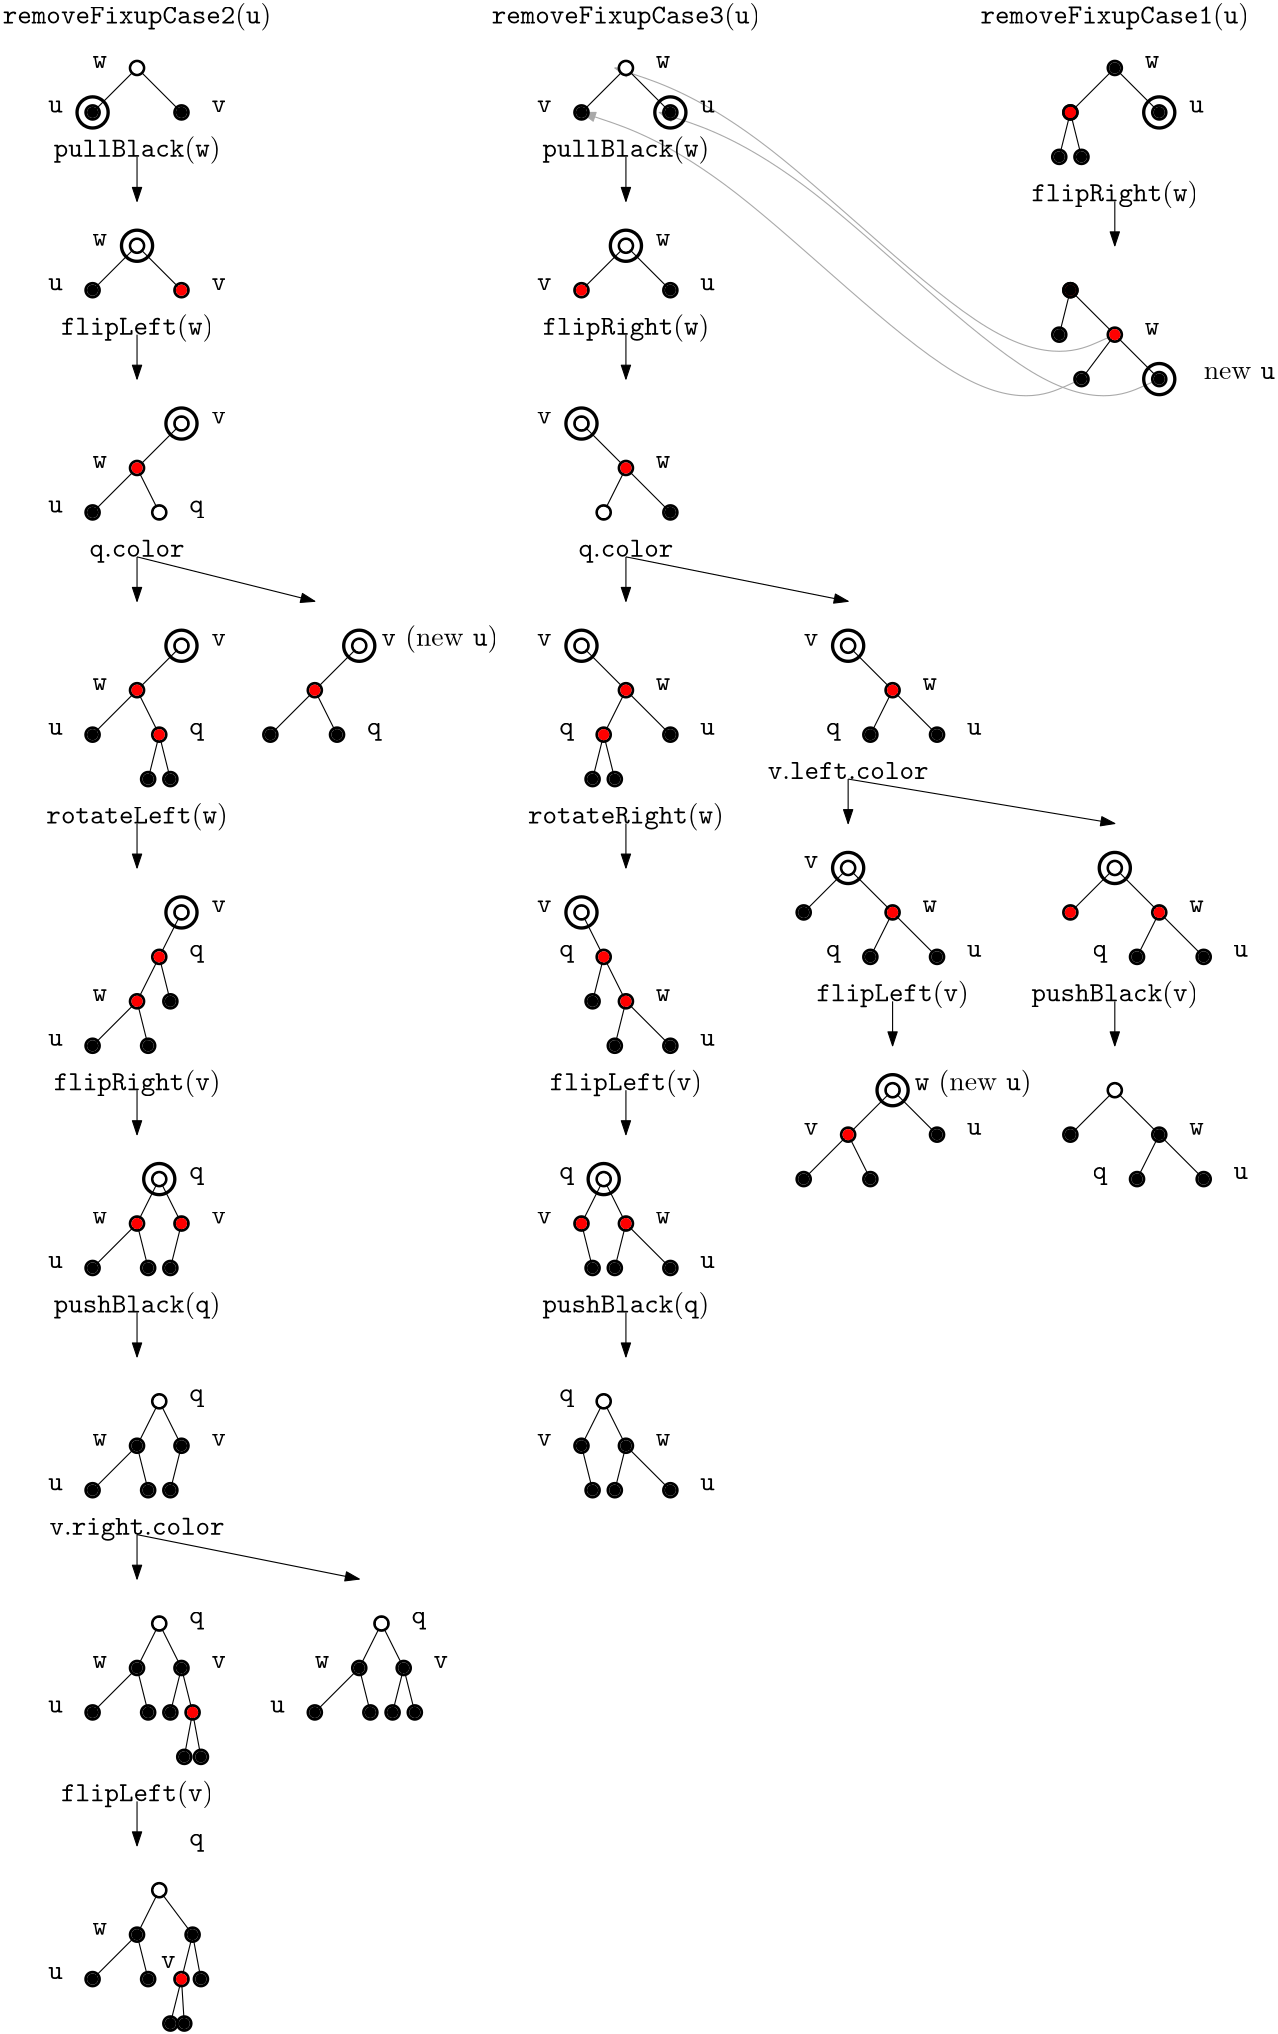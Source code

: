 <?xml version="1.0"?>
<!DOCTYPE ipe SYSTEM "ipe.dtd">
<ipe version="70010" creator="Ipe 7.0.10">
<info created="D:20110711115327" modified="D:20110713143352"/>
<ipestyle name="basic">
<symbol name="arrow/arc(spx)">
<path stroke="sym-stroke" fill="sym-stroke" pen="sym-pen">
0 0 m
-1 0.333 l
-1 -0.333 l
h
</path>
</symbol>
<symbol name="arrow/farc(spx)">
<path stroke="sym-stroke" fill="white" pen="sym-pen">
0 0 m
-1 0.333 l
-1 -0.333 l
h
</path>
</symbol>
<symbol name="mark/circle(sx)" transformations="translations">
<path fill="sym-stroke">
0.6 0 0 0.6 0 0 e
0.4 0 0 0.4 0 0 e
</path>
</symbol>
<symbol name="mark/disk(sx)" transformations="translations">
<path fill="sym-stroke">
0.6 0 0 0.6 0 0 e
</path>
</symbol>
<symbol name="mark/fdisk(sfx)" transformations="translations">
<group>
<path fill="sym-stroke" fillrule="eofill">
0.6 0 0 0.6 0 0 e
0.4 0 0 0.4 0 0 e
</path>
<path fill="sym-fill">
0.4 0 0 0.4 0 0 e
</path>
</group>
</symbol>
<symbol name="mark/box(sx)" transformations="translations">
<path fill="sym-stroke" fillrule="eofill">
-0.6 -0.6 m
0.6 -0.6 l
0.6 0.6 l
-0.6 0.6 l
h
-0.4 -0.4 m
0.4 -0.4 l
0.4 0.4 l
-0.4 0.4 l
h
</path>
</symbol>
<symbol name="mark/square(sx)" transformations="translations">
<path fill="sym-stroke">
-0.6 -0.6 m
0.6 -0.6 l
0.6 0.6 l
-0.6 0.6 l
h
</path>
</symbol>
<symbol name="mark/fsquare(sfx)" transformations="translations">
<group>
<path fill="sym-stroke" fillrule="eofill">
-0.6 -0.6 m
0.6 -0.6 l
0.6 0.6 l
-0.6 0.6 l
h
-0.4 -0.4 m
0.4 -0.4 l
0.4 0.4 l
-0.4 0.4 l
h
</path>
<path fill="sym-fill">
-0.4 -0.4 m
0.4 -0.4 l
0.4 0.4 l
-0.4 0.4 l
h
</path>
</group>
</symbol>
<symbol name="mark/cross(sx)" transformations="translations">
<group>
<path fill="sym-stroke">
-0.43 -0.57 m
0.57 0.43 l
0.43 0.57 l
-0.57 -0.43 l
h
</path>
<path fill="sym-stroke">
-0.43 0.57 m
0.57 -0.43 l
0.43 -0.57 l
-0.57 0.43 l
h
</path>
</group>
</symbol>
<symbol name="arrow/fnormal(spx)">
<path stroke="sym-stroke" fill="white" pen="sym-pen">
0 0 m
-1 0.333 l
-1 -0.333 l
h
</path>
</symbol>
<symbol name="arrow/pointed(spx)">
<path stroke="sym-stroke" fill="sym-stroke" pen="sym-pen">
0 0 m
-1 0.333 l
-0.8 0 l
-1 -0.333 l
h
</path>
</symbol>
<symbol name="arrow/fpointed(spx)">
<path stroke="sym-stroke" fill="white" pen="sym-pen">
0 0 m
-1 0.333 l
-0.8 0 l
-1 -0.333 l
h
</path>
</symbol>
<symbol name="arrow/linear(spx)">
<path stroke="sym-stroke" pen="sym-pen">
-1 0.333 m
0 0 l
-1 -0.333 l
</path>
</symbol>
<symbol name="arrow/fdouble(spx)">
<path stroke="sym-stroke" fill="white" pen="sym-pen">
0 0 m
-1 0.333 l
-1 -0.333 l
h
-1 0 m
-2 0.333 l
-2 -0.333 l
h
</path>
</symbol>
<symbol name="arrow/double(spx)">
<path stroke="sym-stroke" fill="sym-stroke" pen="sym-pen">
0 0 m
-1 0.333 l
-1 -0.333 l
h
-1 0 m
-2 0.333 l
-2 -0.333 l
h
</path>
</symbol>
<pen name="heavier" value="0.8"/>
<pen name="fat" value="1.2"/>
<pen name="ultrafat" value="2"/>
<symbolsize name="large" value="5"/>
<symbolsize name="small" value="2"/>
<symbolsize name="tiny" value="1.1"/>
<arrowsize name="large" value="10"/>
<arrowsize name="small" value="5"/>
<arrowsize name="tiny" value="3"/>
<color name="red" value="1 0 0"/>
<color name="green" value="0 1 0"/>
<color name="blue" value="0 0 1"/>
<color name="yellow" value="1 1 0"/>
<color name="orange" value="1 0.647 0"/>
<color name="gold" value="1 0.843 0"/>
<color name="purple" value="0.627 0.125 0.941"/>
<color name="gray" value="0.745"/>
<color name="brown" value="0.647 0.165 0.165"/>
<color name="navy" value="0 0 0.502"/>
<color name="pink" value="1 0.753 0.796"/>
<color name="seagreen" value="0.18 0.545 0.341"/>
<color name="turquoise" value="0.251 0.878 0.816"/>
<color name="violet" value="0.933 0.51 0.933"/>
<color name="darkblue" value="0 0 0.545"/>
<color name="darkcyan" value="0 0.545 0.545"/>
<color name="darkgray" value="0.663"/>
<color name="darkgreen" value="0 0.392 0"/>
<color name="darkmagenta" value="0.545 0 0.545"/>
<color name="darkorange" value="1 0.549 0"/>
<color name="darkred" value="0.545 0 0"/>
<color name="lightblue" value="0.678 0.847 0.902"/>
<color name="lightcyan" value="0.878 1 1"/>
<color name="lightgray" value="0.827"/>
<color name="lightgreen" value="0.565 0.933 0.565"/>
<color name="lightyellow" value="1 1 0.878"/>
<dashstyle name="dashed" value="[4] 0"/>
<dashstyle name="dotted" value="[1 3] 0"/>
<dashstyle name="dash dotted" value="[4 2 1 2] 0"/>
<dashstyle name="dash dot dotted" value="[4 2 1 2 1 2] 0"/>
<textsize name="large" value="\large"/>
<textsize name="small" value="\small"/>
<textsize name="tiny" value="\tiny"/>
<textsize name="Large" value="\Large"/>
<textsize name="LARGE" value="\LARGE"/>
<textsize name="huge" value="\huge"/>
<textsize name="Huge" value="\Huge"/>
<textsize name="footnote" value="\footnotesize"/>
<textstyle name="center" begin="\begin{center}" end="\end{center}"/>
<textstyle name="itemize" begin="\begin{itemize}" end="\end{itemize}"/>
<textstyle name="item" begin="\begin{itemize}\item{}" end="\end{itemize}"/>
<gridsize name="4 pts" value="4"/>
<gridsize name="8 pts (~3 mm)" value="8"/>
<gridsize name="16 pts (~6 mm)" value="16"/>
<gridsize name="32 pts (~12 mm)" value="32"/>
<gridsize name="10 pts (~3.5 mm)" value="10"/>
<gridsize name="20 pts (~7 mm)" value="20"/>
<gridsize name="14 pts (~5 mm)" value="14"/>
<gridsize name="28 pts (~10 mm)" value="28"/>
<gridsize name="56 pts (~20 mm)" value="56"/>
<anglesize name="90 deg" value="90"/>
<anglesize name="60 deg" value="60"/>
<anglesize name="45 deg" value="45"/>
<anglesize name="30 deg" value="30"/>
<anglesize name="22.5 deg" value="22.5"/>
<tiling name="falling" angle="-60" step="4" width="1"/>
<tiling name="rising" angle="30" step="4" width="1"/>
</ipestyle>
<page>
<layer name="alpha"/>
<view layers="alpha" active="alpha"/>
<path layer="alpha" stroke="black">
80 32 m
81 16 l
</path>
<path matrix="0.75 0 0 1 -24 -240" stroke="black">
144 368 m
140 352 l
</path>
<use matrix="0.375 0 0 1 27 -384" name="mark/fdisk(sfx)" pos="144 496" size="large" stroke="black" fill="black"/>
<path matrix="-0.75 0 0 1 192 -240" stroke="black">
144 368 m
140 352 l
</path>
<use matrix="-0.375 0 0 1 141 -384" name="mark/fdisk(sfx)" pos="144 496" size="large" stroke="black" fill="black"/>
<path stroke="black">
84 48 m
80 32 l
</path>
<path stroke="black">
72 64 m
84 48 l
</path>
<path matrix="1 0 0 1 12 32" stroke="darkgray" arrow="normal/small">
404 592 m
368 576
272 672
224 688 s
</path>
<path matrix="1 0 0 1 28 16" stroke="darkgray" arrow="normal/small">
404 592 m
368 576
272 672
224 688 s
</path>
<path matrix="1 0 0 1 0 16" stroke="darkgray" arrow="normal/small">
404 592 m
368 576
272 672
224 688 s
</path>
<path matrix="-1 0 0 1 560 -192" stroke="black">
144 624 m
128 608 l
128 608 l
</path>
<path matrix="1 0 0 1 112 -48" stroke="black">
304 480 m
288 464 l
</path>
<path matrix="1 0 0 1 16 -48" stroke="black">
304 480 m
288 464 l
</path>
<path matrix="1 0 0 1 -32 -32" stroke="black">
448 656 m
464 640 l
</path>
<path matrix="1 0 0 1 -32 -32" stroke="black">
448 656 m
436 640 l
</path>
<path matrix="1 0 0 1 -32 -32" stroke="black">
432 672 m
448 656 l
</path>
<path matrix="1 0 0 1 -32 -32" stroke="black">
432 672 m
428 656 l
</path>
<group matrix="-0.5 0 0 1 468 192">
<path stroke="black">
136 512 m
128 496 l
</path>
</group>
<group matrix="-0.5 0 0 1 468 192">
<path stroke="black">
136 512 m
144 496 l
</path>
</group>
<use matrix="-1 0 0 1 472 192" name="mark/fdisk(sfx)" pos="72 512" size="large" stroke="black" fill="red"/>
<use matrix="-0.5 0 0 1 468 192" name="mark/fdisk(sfx)" pos="144 496" size="large" stroke="black" fill="black"/>
<use matrix="-1 0 0 1 536 192" name="mark/fdisk(sfx)" pos="132 496" size="large" stroke="black" fill="black"/>
<path matrix="1 0 0 1 0 -32" stroke="black">
336 384 m
352 368 l
</path>
<path matrix="1 0 0 1 0 -32" stroke="black">
320 368 m
328 352 l
</path>
<path matrix="1 0 0 1 0 -32" stroke="black">
320 368 m
304 352 l
</path>
<path matrix="1 0 0 1 0 -32" stroke="black">
336 384 m
320 368 l
</path>
<path matrix="1 0 0 1 -64 -64" stroke="black">
144 368 m
140 352 l
</path>
<path matrix="1 0 0 1 -64 -64" stroke="black">
144 368 m
136 384 l
</path>
<path matrix="1 0 0 1 -64 -64" stroke="black">
128 368 m
136 384 l
</path>
<group matrix="0.5 0 0 1 4 -112">
<path stroke="black">
136 512 m
144 496 l
</path>
</group>
<path matrix="1 0 0 1 -64 -48" stroke="black">
128 432 m
132 416 l
</path>
<group matrix="0.5 0 0 1 4 -32">
<path stroke="black">
136 512 m
128 496 l
</path>
</group>
<group matrix="0.5 0 0 1 4 -32">
<path stroke="black">
136 512 m
144 496 l
</path>
</group>
<path matrix="1 0 0 1 -64 -48" stroke="black">
144 464 m
136 448 l
</path>
<path matrix="1 0 0 1 -64 -48" stroke="black">
136 448 m
128 432 l
</path>
<path matrix="0.5 0 0 1 0 -32" stroke="black">
128 608 m
144 592 l
</path>
<path matrix="1 0 0 1 -64 -32" stroke="black">
128 608 m
112 592 l
</path>
<path matrix="1 0 0 1 -64 -32" stroke="black">
144 624 m
128 608 l
128 608 l
</path>
<path matrix="1 0 0 1 -64 -32" stroke="black">
128 752 m
144 736 l
</path>
<path matrix="1 0 0 1 -64 -32" stroke="black">
112 736 m
128 752 l
</path>
<use matrix="1 0 0 1 -64 -32" name="mark/fdisk(sfx)" pos="112 736" size="large" stroke="black" fill="black"/>
<use matrix="1 0 0 1 -64 -32" name="mark/fdisk(sfx)" pos="144 736" size="large" stroke="black" fill="black"/>
<use matrix="1 0 0 1 -64 -32" name="mark/fdisk(sfx)" pos="128 752" size="large" stroke="black" fill="white"/>
<path matrix="1 0 0 1 -64 -32" stroke="black" arrow="normal/small">
128 720 m
128 704 l
</path>
<path matrix="1 0 0 1 -64 -96" stroke="black">
128 752 m
144 736 l
</path>
<path matrix="1 0 0 1 -64 -96" stroke="black">
112 736 m
128 752 l
</path>
<use matrix="1 0 0 1 -64 -96" name="mark/fdisk(sfx)" pos="112 736" size="large" stroke="black" fill="black"/>
<use matrix="1 0 0 1 -64 -96" name="mark/fdisk(sfx)" pos="144 736" size="large" stroke="black" fill="red"/>
<use matrix="1 0 0 1 -64 -96" name="mark/fdisk(sfx)" pos="128 752" size="large" stroke="black" fill="white"/>
<path matrix="0.35 0 0 0.35 19.2 415.2" stroke="black" pen="fat">
16 0 0 16 128 688 e
</path>
<path matrix="0.35 0 0 0.35 3.2 463.2" stroke="black" pen="fat">
16 0 0 16 128 688 e
</path>
<path matrix="1 0 0 1 -64 -96" stroke="black" arrow="normal/small">
128 720 m
128 704 l
</path>
<use matrix="1 0 0 1 -64 -176" name="mark/fdisk(sfx)" pos="112 736" size="large" stroke="black" fill="black"/>
<use matrix="1 0 0 1 -80 -160" name="mark/fdisk(sfx)" pos="144 736" size="large" stroke="black" fill="red"/>
<use matrix="1 0 0 1 -48 -160" name="mark/fdisk(sfx)" pos="128 752" size="large" stroke="black" fill="white"/>
<path matrix="0.35 0 0 0.35 35.2 351.2" stroke="black" pen="fat">
16 0 0 16 128 688 e
</path>
<path matrix="0.5 0 0 1 0 -112" stroke="black">
128 608 m
144 592 l
</path>
<path matrix="1 0 0 1 -64 -112" stroke="black">
128 608 m
112 592 l
</path>
<path matrix="1 0 0 1 -64 -112" stroke="black">
144 624 m
128 608 l
128 608 l
</path>
<use matrix="1 0 0 1 -64 -256" name="mark/fdisk(sfx)" pos="112 736" size="large" stroke="black" fill="black"/>
<use matrix="1 0 0 1 -80 -240" name="mark/fdisk(sfx)" pos="144 736" size="large" stroke="black" fill="red"/>
<use matrix="1 0 0 1 -48 -240" name="mark/fdisk(sfx)" pos="128 752" size="large" stroke="black" fill="white"/>
<path matrix="0.35 0 0 0.35 35.2 271.2" stroke="black" pen="fat">
16 0 0 16 128 688 e
</path>
<path matrix="0.5 0 0 1 64 -112" stroke="black">
128 608 m
144 592 l
</path>
<path matrix="1 0 0 1 0 -112" stroke="black">
128 608 m
112 592 l
</path>
<path matrix="1 0 0 1 0 -112" stroke="black">
144 624 m
128 608 l
128 608 l
</path>
<use matrix="1 0 0 1 0 -256" name="mark/fdisk(sfx)" pos="112 736" size="large" stroke="black" fill="black"/>
<use matrix="1 0 0 1 -16 -240" name="mark/fdisk(sfx)" pos="144 736" size="large" stroke="black" fill="red"/>
<use matrix="1 0 0 1 16 -240" name="mark/fdisk(sfx)" pos="128 752" size="large" stroke="black" fill="white"/>
<path matrix="0.35 0 0 0.35 99.2 271.2" stroke="black" pen="fat">
16 0 0 16 128 688 e
</path>
<use matrix="1 0 0 1 0 -32" name="mark/fdisk(sfx)" pos="72 512" size="large" stroke="black" fill="red"/>
<use matrix="1 0 0 1 -32 -32" name="mark/fdisk(sfx)" pos="168 512" size="large" stroke="black" fill="black"/>
<path matrix="1 0 0 1 -64 -176" stroke="black" arrow="normal/small">
128 720 m
128 704 l
</path>
<path matrix="1 0 0 1 -64 -32" stroke="black" arrow="normal/small">
128 576 m
192 560 l
</path>
<path matrix="1 0 0 1 -64 -224" stroke="black">
128 608 m
112 592 l
</path>
<use matrix="1 0 0 1 -64 -368" name="mark/fdisk(sfx)" pos="112 736" size="large" stroke="black" fill="black"/>
<use matrix="1 0 0 1 -80 -352" name="mark/fdisk(sfx)" pos="144 736" size="large" stroke="black" fill="red"/>
<use matrix="1 0 0 1 -48 -336" name="mark/fdisk(sfx)" pos="128 752" size="large" stroke="black" fill="white"/>
<path matrix="0.35 0 0 0.35 35.2 175.2" stroke="black" pen="fat">
16 0 0 16 128 688 e
</path>
<use matrix="1 0 0 1 0 -112" name="mark/fdisk(sfx)" pos="72 512" size="large" stroke="black" fill="red"/>
<use matrix="0.5 0 0 1 4 -128" name="mark/fdisk(sfx)" pos="128 496" size="large" stroke="black" fill="black"/>
<use matrix="0.5 0 0 1 4 -32" name="mark/fdisk(sfx)" pos="144 496" size="large" stroke="black" fill="black"/>
<use matrix="0.5 0 0 1 4 -112" name="mark/fdisk(sfx)" pos="144 496" size="large" stroke="black" fill="black"/>
<use matrix="1 0 0 1 -64 -32" name="mark/fdisk(sfx)" pos="132 496" size="large" stroke="black" fill="black"/>
<use matrix="1 0 0 1 -64 -448" name="mark/fdisk(sfx)" pos="112 736" size="large" stroke="black" fill="black"/>
<use matrix="1 0 0 1 -48 -448" name="mark/fdisk(sfx)" pos="128 752" size="large" stroke="black" fill="red"/>
<path matrix="0.35 0 0 0.35 27.2 79.2" stroke="black" pen="fat">
16 0 0 16 128 688 e
</path>
<use matrix="1 0 0 1 0 -192" name="mark/fdisk(sfx)" pos="72 512" size="large" stroke="black" fill="white"/>
<use matrix="0.5 0 0 1 4 -208" name="mark/fdisk(sfx)" pos="128 496" size="large" stroke="black" fill="black"/>
<use matrix="0.5 0 0 1 4 -208" name="mark/fdisk(sfx)" pos="144 496" size="large" stroke="black" fill="black"/>
<path matrix="1 0 0 1 -64 -64" stroke="black">
128 368 m
132 352 l
</path>
<path matrix="1 0 0 1 -64 -64" stroke="black">
128 368 m
112 352 l
</path>
<use matrix="1 0 0 1 -80 -432" name="mark/fdisk(sfx)" pos="144 736" size="large" stroke="black" fill="red"/>
<path matrix="1 0 0 1 -64 -144" stroke="black">
144 368 m
140 352 l
</path>
<path matrix="1 0 0 1 -64 -144" stroke="black">
144 368 m
136 384 l
</path>
<path matrix="1 0 0 1 -64 -144" stroke="black">
128 368 m
136 384 l
</path>
<use matrix="1 0 0 1 -64 -528" name="mark/fdisk(sfx)" pos="112 736" size="large" stroke="black" fill="black"/>
<use matrix="1 0 0 1 -48 -528" name="mark/fdisk(sfx)" pos="128 752" size="large" stroke="black" fill="black"/>
<use matrix="1 0 0 1 0 -272" name="mark/fdisk(sfx)" pos="72 512" size="large" stroke="black" fill="white"/>
<use matrix="0.5 0 0 1 4 -288" name="mark/fdisk(sfx)" pos="128 496" size="large" stroke="black" fill="black"/>
<use matrix="0.5 0 0 1 4 -288" name="mark/fdisk(sfx)" pos="144 496" size="large" stroke="black" fill="black"/>
<path matrix="1 0 0 1 -64 -144" stroke="black">
128 368 m
132 352 l
</path>
<path matrix="1 0 0 1 -64 -144" stroke="black">
128 368 m
112 352 l
</path>
<use matrix="1 0 0 1 -80 -512" name="mark/fdisk(sfx)" pos="144 736" size="large" stroke="black" fill="black"/>
<path matrix="1 0 0 1 -64 -64" stroke="black" arrow="normal/small">
128 336 m
128 320 l
</path>
<path matrix="1 0 0 1 -64 -48" stroke="black" arrow="normal/small">
128 400 m
128 384 l
</path>
<path matrix="1 0 0 1 -64 -32" stroke="black" arrow="normal/small">
128 480 m
128 464 l
</path>
<path matrix="-1 0 0 1 368 -64" stroke="black">
144 368 m
140 352 l
</path>
<path matrix="-1 0 0 1 368 -64" stroke="black">
144 368 m
136 384 l
</path>
<path matrix="-1 0 0 1 368 -64" stroke="black">
128 368 m
136 384 l
</path>
<group matrix="-0.5 0 0 1 300 -112">
<path stroke="black">
136 512 m
144 496 l
</path>
</group>
<path matrix="-1 0 0 1 368 -48" stroke="black">
128 432 m
132 416 l
</path>
<group matrix="-0.5 0 0 1 300 -32">
<path stroke="black">
136 512 m
128 496 l
</path>
</group>
<group matrix="-0.5 0 0 1 300 -32">
<path stroke="black">
136 512 m
144 496 l
</path>
</group>
<path matrix="-1 0 0 1 368 -48" stroke="black">
144 464 m
136 448 l
</path>
<path matrix="-1 0 0 1 368 -48" stroke="black">
136 448 m
128 432 l
</path>
<path matrix="-0.5 0 0 1 304 -32" stroke="black">
128 608 m
144 592 l
</path>
<path matrix="-1 0 0 1 368 -32" stroke="black">
128 608 m
112 592 l
</path>
<path matrix="-1 0 0 1 368 -32" stroke="black">
144 624 m
128 608 l
128 608 l
</path>
<path matrix="-1 0 0 1 368 -32" stroke="black">
128 752 m
144 736 l
</path>
<path matrix="-1 0 0 1 368 -32" stroke="black">
112 736 m
128 752 l
</path>
<use matrix="-1 0 0 1 368 -32" name="mark/fdisk(sfx)" pos="112 736" size="large" stroke="black" fill="black"/>
<use matrix="-1 0 0 1 368 -32" name="mark/fdisk(sfx)" pos="144 736" size="large" stroke="black" fill="black"/>
<use matrix="-1 0 0 1 368 -32" name="mark/fdisk(sfx)" pos="128 752" size="large" stroke="black" fill="white"/>
<path matrix="-1 0 0 1 368 -32" stroke="black" arrow="normal/small">
128 720 m
128 704 l
</path>
<path matrix="-1 0 0 1 368 -96" stroke="black">
128 752 m
144 736 l
</path>
<path matrix="-1 0 0 1 368 -96" stroke="black">
112 736 m
128 752 l
</path>
<use matrix="-1 0 0 1 368 -96" name="mark/fdisk(sfx)" pos="112 736" size="large" stroke="black" fill="black"/>
<use matrix="-1 0 0 1 368 -96" name="mark/fdisk(sfx)" pos="144 736" size="large" stroke="black" fill="red"/>
<use matrix="-1 0 0 1 368 -96" name="mark/fdisk(sfx)" pos="128 752" size="large" stroke="black" fill="white"/>
<path matrix="-0.35 0 0 0.35 284.8 415.2" stroke="black" pen="fat">
16 0 0 16 128 688 e
</path>
<path matrix="-0.35 0 0 0.35 300.8 463.2" stroke="black" pen="fat">
16 0 0 16 128 688 e
</path>
<path matrix="-1 0 0 1 368 -96" stroke="black" arrow="normal/small">
128 720 m
128 704 l
</path>
<use matrix="-1 0 0 1 368 -176" name="mark/fdisk(sfx)" pos="112 736" size="large" stroke="black" fill="black"/>
<use matrix="-1 0 0 1 384 -160" name="mark/fdisk(sfx)" pos="144 736" size="large" stroke="black" fill="red"/>
<use matrix="-1 0 0 1 352 -160" name="mark/fdisk(sfx)" pos="128 752" size="large" stroke="black" fill="white"/>
<path matrix="-0.35 0 0 0.35 268.8 351.2" stroke="black" pen="fat">
16 0 0 16 128 688 e
</path>
<path matrix="-0.5 0 0 1 304 -112" stroke="black">
128 608 m
144 592 l
</path>
<path matrix="-1 0 0 1 368 -112" stroke="black">
128 608 m
112 592 l
</path>
<path matrix="-1 0 0 1 368 -112" stroke="black">
144 624 m
128 608 l
128 608 l
</path>
<use matrix="-1 0 0 1 368 -256" name="mark/fdisk(sfx)" pos="112 736" size="large" stroke="black" fill="black"/>
<use matrix="-1 0 0 1 384 -240" name="mark/fdisk(sfx)" pos="144 736" size="large" stroke="black" fill="red"/>
<use matrix="-1 0 0 1 352 -240" name="mark/fdisk(sfx)" pos="128 752" size="large" stroke="black" fill="white"/>
<path matrix="-0.35 0 0 0.35 268.8 271.2" stroke="black" pen="fat">
16 0 0 16 128 688 e
</path>
<path matrix="-0.5 0 0 1 400 -112" stroke="black">
128 608 m
144 592 l
</path>
<path matrix="-1 0 0 1 464 -112" stroke="black">
128 608 m
112 592 l
</path>
<path matrix="-1 0 0 1 464 -112" stroke="black">
144 624 m
128 608 l
128 608 l
</path>
<use matrix="-1 0 0 1 464 -256" name="mark/fdisk(sfx)" pos="112 736" size="large" stroke="black" fill="black"/>
<use matrix="-1 0 0 1 480 -240" name="mark/fdisk(sfx)" pos="144 736" size="large" stroke="black" fill="red"/>
<use matrix="-1 0 0 1 448 -240" name="mark/fdisk(sfx)" pos="128 752" size="large" stroke="black" fill="white"/>
<path matrix="-0.35 0 0 0.35 364.8 271.2" stroke="black" pen="fat">
16 0 0 16 128 688 e
</path>
<use matrix="-1 0 0 1 304 -32" name="mark/fdisk(sfx)" pos="72 512" size="large" stroke="black" fill="red"/>
<use matrix="-1 0 0 1 496 -32" name="mark/fdisk(sfx)" pos="168 512" size="large" stroke="black" fill="black"/>
<path matrix="-1 0 0 1 368 -176" stroke="black" arrow="normal/small">
128 720 m
128 704 l
</path>
<path matrix="-1 0 0 1 368 -224" stroke="black">
128 608 m
112 592 l
</path>
<use matrix="-1 0 0 1 368 -368" name="mark/fdisk(sfx)" pos="112 736" size="large" stroke="black" fill="black"/>
<use matrix="-1 0 0 1 384 -352" name="mark/fdisk(sfx)" pos="144 736" size="large" stroke="black" fill="red"/>
<use matrix="-1 0 0 1 352 -336" name="mark/fdisk(sfx)" pos="128 752" size="large" stroke="black" fill="white"/>
<path matrix="-0.35 0 0 0.35 268.8 175.2" stroke="black" pen="fat">
16 0 0 16 128 688 e
</path>
<use matrix="-1 0 0 1 304 -112" name="mark/fdisk(sfx)" pos="72 512" size="large" stroke="black" fill="red"/>
<use matrix="-0.5 0 0 1 300 -128" name="mark/fdisk(sfx)" pos="128 496" size="large" stroke="black" fill="black"/>
<use matrix="-0.5 0 0 1 300 -32" name="mark/fdisk(sfx)" pos="144 496" size="large" stroke="black" fill="black"/>
<use matrix="-0.5 0 0 1 300 -112" name="mark/fdisk(sfx)" pos="144 496" size="large" stroke="black" fill="black"/>
<use matrix="-1 0 0 1 368 -32" name="mark/fdisk(sfx)" pos="132 496" size="large" stroke="black" fill="black"/>
<use matrix="-1 0 0 1 368 -448" name="mark/fdisk(sfx)" pos="112 736" size="large" stroke="black" fill="black"/>
<use matrix="-1 0 0 1 352 -448" name="mark/fdisk(sfx)" pos="128 752" size="large" stroke="black" fill="red"/>
<path matrix="-0.35 0 0 0.35 276.8 79.2" stroke="black" pen="fat">
16 0 0 16 128 688 e
</path>
<use matrix="-1 0 0 1 304 -192" name="mark/fdisk(sfx)" pos="72 512" size="large" stroke="black" fill="white"/>
<use matrix="-0.5 0 0 1 300 -208" name="mark/fdisk(sfx)" pos="128 496" size="large" stroke="black" fill="black"/>
<use matrix="-0.5 0 0 1 300 -208" name="mark/fdisk(sfx)" pos="144 496" size="large" stroke="black" fill="black"/>
<path matrix="-1 0 0 1 368 -64" stroke="black">
128 368 m
132 352 l
</path>
<path matrix="-1 0 0 1 368 -64" stroke="black">
128 368 m
112 352 l
</path>
<use matrix="-1 0 0 1 384 -432" name="mark/fdisk(sfx)" pos="144 736" size="large" stroke="black" fill="red"/>
<path matrix="-1 0 0 1 368 -144" stroke="black">
144 368 m
140 352 l
</path>
<path matrix="-1 0 0 1 368 -144" stroke="black">
144 368 m
136 384 l
</path>
<path matrix="-1 0 0 1 368 -144" stroke="black">
128 368 m
136 384 l
</path>
<use matrix="-1 0 0 1 368 -528" name="mark/fdisk(sfx)" pos="112 736" size="large" stroke="black" fill="black"/>
<use matrix="-1 0 0 1 352 -528" name="mark/fdisk(sfx)" pos="128 752" size="large" stroke="black" fill="black"/>
<use matrix="-1 0 0 1 304 -272" name="mark/fdisk(sfx)" pos="72 512" size="large" stroke="black" fill="white"/>
<use matrix="-0.5 0 0 1 300 -288" name="mark/fdisk(sfx)" pos="128 496" size="large" stroke="black" fill="black"/>
<use matrix="-0.5 0 0 1 300 -288" name="mark/fdisk(sfx)" pos="144 496" size="large" stroke="black" fill="black"/>
<path matrix="-1 0 0 1 368 -144" stroke="black">
128 368 m
132 352 l
</path>
<path matrix="-1 0 0 1 368 -144" stroke="black">
128 368 m
112 352 l
</path>
<use matrix="-1 0 0 1 384 -512" name="mark/fdisk(sfx)" pos="144 736" size="large" stroke="black" fill="black"/>
<path matrix="-1 0 0 1 368 -64" stroke="black" arrow="normal/small">
128 336 m
128 320 l
</path>
<path matrix="-1 0 0 1 368 -48" stroke="black" arrow="normal/small">
128 400 m
128 384 l
</path>
<path matrix="-1 0 0 1 368 -32" stroke="black" arrow="normal/small">
128 480 m
128 464 l
</path>
<path matrix="-0.5 0 0 1 400 -192" stroke="black">
128 608 m
144 592 l
</path>
<path matrix="-1 0 0 1 464 -192" stroke="black">
128 608 m
112 592 l
</path>
<path matrix="-1 0 0 1 464 -192" stroke="black">
144 624 m
128 608 l
128 608 l
</path>
<use matrix="-1 0 0 1 464 -336" name="mark/fdisk(sfx)" pos="112 736" size="large" stroke="black" fill="black"/>
<use matrix="-1 0 0 1 480 -320" name="mark/fdisk(sfx)" pos="144 736" size="large" stroke="black" fill="red"/>
<use matrix="-1 0 0 1 448 -320" name="mark/fdisk(sfx)" pos="128 752" size="large" stroke="black" fill="white"/>
<path matrix="-0.35 0 0 0.35 364.8 191.2" stroke="black" pen="fat">
16 0 0 16 128 688 e
</path>
<use matrix="-1 0 0 1 496 -112" name="mark/fdisk(sfx)" pos="168 512" size="large" stroke="black" fill="black"/>
<use matrix="1 0 0 1 16 -48" name="mark/fdisk(sfx)" pos="288 464" size="large" stroke="black" fill="black"/>
<path matrix="-0.5 0 0 1 496 -192" stroke="black">
128 608 m
144 592 l
</path>
<path matrix="-1 0 0 1 560 -192" stroke="black">
128 608 m
112 592 l
</path>
<use matrix="-1 0 0 1 560 -336" name="mark/fdisk(sfx)" pos="112 736" size="large" stroke="black" fill="black"/>
<use matrix="-1 0 0 1 576 -320" name="mark/fdisk(sfx)" pos="144 736" size="large" stroke="black" fill="red"/>
<use matrix="-1 0 0 1 544 -320" name="mark/fdisk(sfx)" pos="128 752" size="large" stroke="black" fill="white"/>
<path matrix="-0.35 0 0 0.35 460.8 191.2" stroke="black" pen="fat">
16 0 0 16 128 688 e
</path>
<use matrix="-1 0 0 1 592 -112" name="mark/fdisk(sfx)" pos="168 512" size="large" stroke="black" fill="black"/>
<use matrix="1 0 0 1 112 -48" name="mark/fdisk(sfx)" pos="288 464" size="large" stroke="black" fill="red"/>
<use matrix="-1 0 0 1 464 -400" name="mark/fdisk(sfx)" pos="112 736" size="large" stroke="black" fill="black"/>
<use matrix="-1 0 0 1 480 -384" name="mark/fdisk(sfx)" pos="144 736" size="large" stroke="black" fill="white"/>
<use matrix="-1 0 0 1 448 -416" name="mark/fdisk(sfx)" pos="128 752" size="large" stroke="black" fill="red"/>
<path matrix="-0.35 0 0 0.35 380.8 111.2" stroke="black" pen="fat">
16 0 0 16 128 688 e
</path>
<use matrix="-1 0 0 1 496 -192" name="mark/fdisk(sfx)" pos="168 512" size="large" stroke="black" fill="black"/>
<use matrix="1 0 0 1 16 -144" name="mark/fdisk(sfx)" pos="288 464" size="large" stroke="black" fill="black"/>
<path matrix="-1 0 0 1 464 -16" stroke="black" arrow="normal/small">
128 400 m
128 384 l
</path>
<path matrix="1 0 0 1 288 -32" stroke="black">
128 752 m
144 736 l
</path>
<path matrix="1 0 0 1 288 -32" stroke="black">
112 736 m
128 752 l
</path>
<use matrix="1 0 0 1 288 -32" name="mark/fdisk(sfx)" pos="112 736" size="large" stroke="black" fill="red"/>
<use matrix="1 0 0 1 288 -32" name="mark/fdisk(sfx)" pos="144 736" size="large" stroke="black" fill="black"/>
<use matrix="1 0 0 1 288 -32" name="mark/fdisk(sfx)" pos="128 752" size="large" stroke="black" fill="black"/>
<path matrix="0.35 0 0 0.35 387.2 463.2" stroke="black" pen="fat">
16 0 0 16 128 688 e
</path>
<use matrix="-1 0 0 1 472 128" name="mark/fdisk(sfx)" pos="72 512" size="large" stroke="black" fill="red"/>
<use matrix="-0.5 0 0 1 468 128" name="mark/fdisk(sfx)" pos="144 496" size="large" stroke="black" fill="black"/>
<use matrix="-1 0 0 1 536 112" name="mark/fdisk(sfx)" pos="132 496" size="large" stroke="black" fill="black"/>
<use matrix="1 0 0 1 288 -96" name="mark/fdisk(sfx)" pos="112 736" size="large" stroke="black" fill="black"/>
<use matrix="1 0 0 1 288 -128" name="mark/fdisk(sfx)" pos="144 736" size="large" stroke="black" fill="black"/>
<use matrix="1 0 0 1 288 -128" name="mark/fdisk(sfx)" pos="128 752" size="large" stroke="black" fill="red"/>
<path matrix="0.35 0 0 0.35 387.2 367.2" stroke="black" pen="fat">
16 0 0 16 128 688 e
</path>
<path matrix="1 0 0 1 -32 -96" stroke="black" arrow="normal/small">
448 768 m
448 752 l
</path>
<text matrix="1 0 0 1 -32 -80" transformations="translations" pos="480 688" stroke="black" type="label" width="25.709" height="4.289" depth="0" valign="baseline">new $\mathtt{u}$</text>
<text matrix="1 0 0 1 0 16" transformations="translations" pos="32 688" stroke="black" type="label" width="5.23" height="4.289" depth="0" valign="baseline">$\mathtt{u}$</text>
<text matrix="1 0 0 1 48 16" transformations="translations" pos="224 688" stroke="black" type="label" width="5.23" height="4.289" depth="0" halign="right" valign="baseline">$\mathtt{u}$</text>
<text matrix="1 0 0 1 16 32" transformations="translations" pos="32 688" stroke="black" type="label" width="5.23" height="4.289" depth="0" valign="baseline">$\mathtt{w}$</text>
<text matrix="1 0 0 1 224 16" transformations="translations" pos="224 688" stroke="black" type="label" width="5.23" height="4.289" depth="0" halign="right" valign="baseline">$\mathtt{u}$</text>
<text matrix="1 0 0 1 0 16" transformations="translations" pos="64 672" stroke="black" type="label" width="60.052" height="7.473" depth="2.49" halign="center" valign="baseline">$\mathtt{pullBlack(w)}$</text>
<text matrix="1 0 0 1 176 16" transformations="translations" pos="64 672" stroke="black" type="label" width="60.052" height="7.473" depth="2.49" halign="center" valign="baseline">$\mathtt{pullBlack(w)}$</text>
<text matrix="1 0 0 1 0 -48" transformations="translations" pos="64 672" stroke="black" type="label" width="54.822" height="7.473" depth="2.49" halign="center" valign="baseline">$\mathtt{flipLeft(w)}$</text>
<text matrix="1 0 0 1 176 -48" transformations="translations" pos="64 672" stroke="black" type="label" width="60.052" height="7.473" depth="2.49" halign="center" valign="baseline">$\mathtt{flipRight(w)}$</text>
<text matrix="1 0 0 1 0 -48" transformations="translations" pos="32 688" stroke="black" type="label" width="5.23" height="4.289" depth="0" valign="baseline">$\mathtt{u}$</text>
<text matrix="1 0 0 1 16 -32" transformations="translations" pos="32 688" stroke="black" type="label" width="5.23" height="4.289" depth="0" valign="baseline">$\mathtt{w}$</text>
<text matrix="1 0 0 1 48 -48" transformations="translations" pos="224 688" stroke="black" type="label" width="5.23" height="4.289" depth="0" halign="right" valign="baseline">$\mathtt{u}$</text>
<text matrix="1 0 0 1 -128 -48" transformations="translations" pos="224 688" stroke="black" type="label" width="5.23" height="4.289" depth="0" halign="right" valign="baseline">$\mathtt{v}$</text>
<text matrix="1 0 0 1 176 -48" transformations="translations" pos="32 688" stroke="black" type="label" width="5.23" height="4.289" depth="0" valign="baseline">$\mathtt{v}$</text>
<text matrix="1 0 0 1 -128 -96" transformations="translations" pos="224 688" stroke="black" type="label" width="5.23" height="4.289" depth="0" halign="right" valign="baseline">$\mathtt{v}$</text>
<text matrix="1 0 0 1 -128 -272" transformations="translations" pos="224 688" stroke="black" type="label" width="5.23" height="4.289" depth="0" halign="right" valign="baseline">$\mathtt{v}$</text>
<text matrix="1 0 0 1 -128 -384" transformations="translations" pos="224 688" stroke="black" type="label" width="5.23" height="4.289" depth="0" halign="right" valign="baseline">$\mathtt{v}$</text>
<text matrix="1 0 0 1 -128 -464" transformations="translations" pos="224 688" stroke="black" type="label" width="5.23" height="4.289" depth="0" halign="right" valign="baseline">$\mathtt{v}$</text>
<text matrix="1 0 0 1 0 -128" transformations="translations" pos="32 688" stroke="black" type="label" width="5.23" height="4.289" depth="0" valign="baseline">$\mathtt{u}$</text>
<text matrix="1 0 0 1 0 -208" transformations="translations" pos="32 688" stroke="black" type="label" width="5.23" height="4.289" depth="0" valign="baseline">$\mathtt{u}$</text>
<text matrix="1 0 0 1 0 -320" transformations="translations" pos="32 688" stroke="black" type="label" width="5.23" height="4.289" depth="0" valign="baseline">$\mathtt{u}$</text>
<text matrix="1 0 0 1 0 -400" transformations="translations" pos="32 688" stroke="black" type="label" width="5.23" height="4.289" depth="0" valign="baseline">$\mathtt{u}$</text>
<text matrix="1 0 0 1 0 -480" transformations="translations" pos="32 688" stroke="black" type="label" width="5.23" height="4.289" depth="0" valign="baseline">$\mathtt{u}$</text>
<text matrix="1 0 0 1 16 -112" transformations="translations" pos="32 688" stroke="black" type="label" width="5.23" height="4.289" depth="0" valign="baseline">$\mathtt{w}$</text>
<text matrix="1 0 0 1 16 -192" transformations="translations" pos="32 688" stroke="black" type="label" width="5.23" height="4.289" depth="0" valign="baseline">$\mathtt{w}$</text>
<text matrix="1 0 0 1 16 -304" transformations="translations" pos="32 688" stroke="black" type="label" width="5.23" height="4.289" depth="0" valign="baseline">$\mathtt{w}$</text>
<text matrix="1 0 0 1 16 -384" transformations="translations" pos="32 688" stroke="black" type="label" width="5.23" height="4.289" depth="0" valign="baseline">$\mathtt{w}$</text>
<text matrix="1 0 0 1 16 -464" transformations="translations" pos="32 688" stroke="black" type="label" width="5.23" height="4.289" depth="0" valign="baseline">$\mathtt{w}$</text>
<text matrix="1 0 0 1 -136 -288" transformations="translations" pos="224 688" stroke="black" type="label" width="5.23" height="4.293" depth="2.21" halign="right" valign="baseline">$\mathtt{q}$</text>
<text matrix="1 0 0 1 -136 -208" transformations="translations" pos="224 688" stroke="black" type="label" width="5.23" height="4.293" depth="2.21" halign="right" valign="baseline">$\mathtt{q}$</text>
<use matrix="1 0 0 1 0 16" name="mark/fdisk(sfx)" pos="72 544" size="large" stroke="black" fill="white"/>
<use matrix="1 0 0 1 160 16" name="mark/fdisk(sfx)" pos="72 544" size="large" stroke="black" fill="white"/>
<text matrix="1 0 0 1 -136 -128" transformations="translations" pos="224 688" stroke="black" type="label" width="5.23" height="4.293" depth="2.21" halign="right" valign="baseline">$\mathtt{q}$</text>
<text matrix="1 0 0 1 -136 -368" transformations="translations" pos="224 688" stroke="black" type="label" width="5.23" height="4.293" depth="2.21" halign="right" valign="baseline">$\mathtt{q}$</text>
<text matrix="1 0 0 1 -136 -448" transformations="translations" pos="224 688" stroke="black" type="label" width="5.23" height="4.293" depth="2.21" halign="right" valign="baseline">$\mathtt{q}$</text>
<text matrix="1 0 0 1 0 -128" transformations="translations" pos="64 672" stroke="black" type="label" width="34.149" height="6.092" depth="2.21" halign="center" valign="baseline">$\mathtt{q.color}$</text>
<text matrix="1 0 0 1 0 -224" transformations="translations" pos="64 672" stroke="black" type="label" width="65.282" height="7.473" depth="2.49" halign="center" valign="baseline">$\mathtt{rotateLeft(w)}$</text>
<text matrix="1 0 0 1 0 -320" transformations="translations" pos="64 672" stroke="black" type="label" width="60.052" height="7.473" depth="2.49" halign="center" valign="baseline">$\mathtt{flipRight(v)}$</text>
<text matrix="1 0 0 1 0 -400" transformations="translations" pos="64 672" stroke="black" type="label" width="60.052" height="7.473" depth="2.49" halign="center" valign="baseline">$\mathtt{pushBlack(q)}$</text>
<text matrix="1 0 0 1 -128 -176" transformations="translations" pos="224 688" stroke="black" type="label" width="5.23" height="4.289" depth="0" halign="right" valign="baseline">$\mathtt{v}$</text>
<text matrix="1 0 0 1 -72 -208" transformations="translations" pos="224 688" stroke="black" type="label" width="5.23" height="4.293" depth="2.21" halign="right" valign="baseline">$\mathtt{q}$</text>
<text matrix="1 0 0 1 176 -96" transformations="translations" pos="32 688" stroke="black" type="label" width="5.23" height="4.289" depth="0" valign="baseline">$\mathtt{v}$</text>
<text matrix="1 0 0 1 176 -176" transformations="translations" pos="32 688" stroke="black" type="label" width="5.23" height="4.289" depth="0" valign="baseline">$\mathtt{v}$</text>
<text matrix="1 0 0 1 176 -272" transformations="translations" pos="32 688" stroke="black" type="label" width="5.23" height="4.289" depth="0" valign="baseline">$\mathtt{v}$</text>
<text matrix="1 0 0 1 176 -384" transformations="translations" pos="32 688" stroke="black" type="label" width="5.23" height="4.289" depth="0" valign="baseline">$\mathtt{v}$</text>
<text matrix="1 0 0 1 176 -464" transformations="translations" pos="32 688" stroke="black" type="label" width="5.23" height="4.289" depth="0" valign="baseline">$\mathtt{v}$</text>
<text matrix="1 0 0 1 32 32" transformations="translations" pos="224 688" stroke="black" type="label" width="5.23" height="4.289" depth="0" halign="right" valign="baseline">$\mathtt{w}$</text>
<text matrix="1 0 0 1 32 -32" transformations="translations" pos="224 688" stroke="black" type="label" width="5.23" height="4.289" depth="0" halign="right" valign="baseline">$\mathtt{w}$</text>
<text matrix="1 0 0 1 32 -112" transformations="translations" pos="224 688" stroke="black" type="label" width="5.23" height="4.289" depth="0" halign="right" valign="baseline">$\mathtt{w}$</text>
<text matrix="1 0 0 1 32 -192" transformations="translations" pos="224 688" stroke="black" type="label" width="5.23" height="4.289" depth="0" halign="right" valign="baseline">$\mathtt{w}$</text>
<text matrix="1 0 0 1 32 -304" transformations="translations" pos="224 688" stroke="black" type="label" width="5.23" height="4.289" depth="0" halign="right" valign="baseline">$\mathtt{w}$</text>
<text matrix="1 0 0 1 32 -384" transformations="translations" pos="224 688" stroke="black" type="label" width="5.23" height="4.289" depth="0" halign="right" valign="baseline">$\mathtt{w}$</text>
<text matrix="1 0 0 1 32 -464" transformations="translations" pos="224 688" stroke="black" type="label" width="5.23" height="4.289" depth="0" halign="right" valign="baseline">$\mathtt{w}$</text>
<text matrix="1 0 0 1 184 -208" transformations="translations" pos="32 688" stroke="black" type="label" width="5.23" height="4.293" depth="2.21" valign="baseline">$\mathtt{q}$</text>
<text matrix="1 0 0 1 184 -288" transformations="translations" pos="32 688" stroke="black" type="label" width="5.23" height="4.293" depth="2.21" valign="baseline">$\mathtt{q}$</text>
<text matrix="1 0 0 1 184 -368" transformations="translations" pos="32 688" stroke="black" type="label" width="5.23" height="4.293" depth="2.21" valign="baseline">$\mathtt{q}$</text>
<text matrix="1 0 0 1 184 -448" transformations="translations" pos="32 688" stroke="black" type="label" width="5.23" height="4.293" depth="2.21" valign="baseline">$\mathtt{q}$</text>
<text matrix="1 0 0 1 176 -128" transformations="translations" pos="64 672" stroke="black" type="label" width="34.149" height="6.092" depth="2.21" halign="center" valign="baseline">$\mathtt{q.color}$</text>
<text matrix="1 0 0 1 176 -224" transformations="translations" pos="64 672" stroke="black" type="label" width="70.513" height="7.473" depth="2.49" halign="center" valign="baseline">$\mathtt{rotateRight(w)}$</text>
<text matrix="1 0 0 1 176 -320" transformations="translations" pos="64 672" stroke="black" type="label" width="54.822" height="7.473" depth="2.49" halign="center" valign="baseline">$\mathtt{flipLeft(v)}$</text>
<text matrix="1 0 0 1 176 -400" transformations="translations" pos="64 672" stroke="black" type="label" width="60.052" height="7.473" depth="2.49" halign="center" valign="baseline">$\mathtt{pushBlack(q)}$</text>
<text matrix="1 0 0 1 272 -176" transformations="translations" pos="32 688" stroke="black" type="label" width="5.23" height="4.289" depth="0" valign="baseline">$\mathtt{v}$</text>
<text matrix="1 0 0 1 272 -256" transformations="translations" pos="32 688" stroke="black" type="label" width="5.23" height="4.289" depth="0" valign="baseline">$\mathtt{v}$</text>
<text matrix="1 0 0 1 272 -352" transformations="translations" pos="32 688" stroke="black" type="label" width="5.23" height="4.289" depth="0" valign="baseline">$\mathtt{v}$</text>
<text matrix="1 0 0 1 280 -288" transformations="translations" pos="32 688" stroke="black" type="label" width="5.23" height="4.293" depth="2.21" valign="baseline">$\mathtt{q}$</text>
<text matrix="1 0 0 1 376 -288" transformations="translations" pos="32 688" stroke="black" type="label" width="5.23" height="4.293" depth="2.21" valign="baseline">$\mathtt{q}$</text>
<text matrix="1 0 0 1 280 -208" transformations="translations" pos="32 688" stroke="black" type="label" width="5.23" height="4.293" depth="2.21" valign="baseline">$\mathtt{q}$</text>
<text matrix="1 0 0 1 128 -192" transformations="translations" pos="224 688" stroke="black" type="label" width="5.23" height="4.289" depth="0" halign="right" valign="baseline">$\mathtt{w}$</text>
<text matrix="1 0 0 1 224 -272" transformations="translations" pos="224 688" stroke="black" type="label" width="5.23" height="4.289" depth="0" halign="right" valign="baseline">$\mathtt{w}$</text>
<text matrix="1 0 0 1 128 -272" transformations="translations" pos="224 688" stroke="black" type="label" width="5.23" height="4.289" depth="0" halign="right" valign="baseline">$\mathtt{w}$</text>
<text matrix="1 0 0 1 144 -352" transformations="translations" pos="224 688" stroke="black" type="label" width="5.23" height="4.289" depth="0" halign="right" valign="baseline">$\mathtt{u}$</text>
<path matrix="1 0 0 1 48 16" stroke="black" arrow="normal/small">
272 448 m
272 432 l
</path>
<path matrix="1 0 0 1 48 16" stroke="black" arrow="normal/small">
272 448 m
368 432 l
</path>
<text matrix="1 0 0 1 48 -208" transformations="translations" pos="224 688" stroke="black" type="label" width="5.23" height="4.289" depth="0" halign="right" valign="baseline">$\mathtt{u}$</text>
<text matrix="1 0 0 1 144 -208" transformations="translations" pos="224 688" stroke="black" type="label" width="5.23" height="4.289" depth="0" halign="right" valign="baseline">$\mathtt{u}$</text>
<text matrix="1 0 0 1 144 -288" transformations="translations" pos="224 688" stroke="black" type="label" width="5.23" height="4.289" depth="0" halign="right" valign="baseline">$\mathtt{u}$</text>
<text matrix="1 0 0 1 240 -288" transformations="translations" pos="224 688" stroke="black" type="label" width="5.23" height="4.289" depth="0" halign="right" valign="baseline">$\mathtt{u}$</text>
<text matrix="1 0 0 1 48 -320" transformations="translations" pos="224 688" stroke="black" type="label" width="5.23" height="4.289" depth="0" halign="right" valign="baseline">$\mathtt{u}$</text>
<text matrix="1 0 0 1 48 -400" transformations="translations" pos="224 688" stroke="black" type="label" width="5.23" height="4.289" depth="0" halign="right" valign="baseline">$\mathtt{u}$</text>
<text matrix="1 0 0 1 48 -480" transformations="translations" pos="224 688" stroke="black" type="label" width="5.23" height="4.289" depth="0" halign="right" valign="baseline">$\mathtt{u}$</text>
<text matrix="1 0 0 1 256 -208" transformations="translations" pos="64 672" stroke="black" type="label" width="57.838" height="6.088" depth="0" halign="center" valign="baseline">$\mathtt{v.left.color}$</text>
<path matrix="1 0 0 1 32 16" stroke="black" arrow="normal/small">
208 528 m
288 512 l
</path>
<text matrix="1 0 0 1 272 -288" transformations="translations" pos="64 672" stroke="black" type="label" width="54.822" height="7.473" depth="2.49" halign="center" valign="baseline">$\mathtt{flipLeft(v)}$</text>
<text matrix="1 0 0 1 120 -336" transformations="translations" pos="224 688" stroke="black" type="label" width="42.009" height="7.473" depth="2.49" valign="baseline">$\mathtt{w}$ (new $\mathtt{u}$)</text>
<path matrix="1 0 0 1 32 16" stroke="black" arrow="normal/small">
384 368 m
384 352 l
</path>
<path matrix="-1 0 0 1 560 -272" stroke="black">
144 624 m
128 608 l
128 608 l
</path>
<path matrix="1 0 0 1 112 -128" stroke="black">
304 480 m
288 464 l
</path>
<path matrix="-0.5 0 0 1 496 -272" stroke="black">
128 608 m
144 592 l
</path>
<path matrix="-1 0 0 1 560 -272" stroke="black">
128 608 m
112 592 l
</path>
<use matrix="-1 0 0 1 560 -416" name="mark/fdisk(sfx)" pos="112 736" size="large" stroke="black" fill="black"/>
<use matrix="-1 0 0 1 576 -400" name="mark/fdisk(sfx)" pos="144 736" size="large" stroke="black" fill="black"/>
<use matrix="-1 0 0 1 544 -400" name="mark/fdisk(sfx)" pos="128 752" size="large" stroke="black" fill="white"/>
<use matrix="-1 0 0 1 592 -192" name="mark/fdisk(sfx)" pos="168 512" size="large" stroke="black" fill="black"/>
<use matrix="1 0 0 1 112 -128" name="mark/fdisk(sfx)" pos="288 464" size="large" stroke="black" fill="black"/>
<text matrix="1 0 0 1 376 -368" transformations="translations" pos="32 688" stroke="black" type="label" width="5.23" height="4.293" depth="2.21" valign="baseline">$\mathtt{q}$</text>
<text matrix="1 0 0 1 224 -352" transformations="translations" pos="224 688" stroke="black" type="label" width="5.23" height="4.289" depth="0" halign="right" valign="baseline">$\mathtt{w}$</text>
<text matrix="1 0 0 1 240 -368" transformations="translations" pos="224 688" stroke="black" type="label" width="5.23" height="4.289" depth="0" halign="right" valign="baseline">$\mathtt{u}$</text>
<text matrix="1 0 0 1 352 -288" transformations="translations" pos="64 672" stroke="black" type="label" width="60.052" height="7.473" depth="2.49" halign="center" valign="baseline">$\mathtt{pushBlack(v)}$</text>
<text matrix="1 0 0 1 -72 -176" transformations="translations" pos="224 688" stroke="black" type="label" width="42.009" height="7.473" depth="2.49" valign="baseline">$\mathtt{v}$ (new $\mathtt{u}$)</text>
<text matrix="1 0 0 1 208 32" transformations="translations" pos="224 688" stroke="black" type="label" width="5.23" height="4.289" depth="0" halign="right" valign="baseline">$\mathtt{w}$</text>
<text matrix="1 0 0 1 208 -64" transformations="translations" pos="224 688" stroke="black" type="label" width="5.23" height="4.289" depth="0" halign="right" valign="baseline">$\mathtt{w}$</text>
<text matrix="1 0 0 1 352 0" transformations="translations" pos="64 672" stroke="black" type="label" width="60.052" height="7.473" depth="2.49" halign="center" valign="baseline">$\mathtt{flipRight(w)}$</text>
<path matrix="1 0 0 1 -64 -144" stroke="black" arrow="normal/small">
128 336 m
128 320 l
</path>
<text matrix="1 0 0 1 0 -480" transformations="translations" pos="64 672" stroke="black" type="label" width="63.069" height="6.092" depth="2.21" halign="center" valign="baseline">$\mathtt{v.right.color}$</text>
<path matrix="1 0 0 1 -64 -224" stroke="black">
144 368 m
140 352 l
</path>
<path matrix="1 0 0 1 -64 -224" stroke="black">
144 368 m
136 384 l
</path>
<path matrix="1 0 0 1 -64 -224" stroke="black">
128 368 m
136 384 l
</path>
<use matrix="1 0 0 1 -64 -608" name="mark/fdisk(sfx)" pos="112 736" size="large" stroke="black" fill="black"/>
<use matrix="1 0 0 1 -48 -608" name="mark/fdisk(sfx)" pos="128 752" size="large" stroke="black" fill="black"/>
<use matrix="1 0 0 1 0 -352" name="mark/fdisk(sfx)" pos="72 512" size="large" stroke="black" fill="white"/>
<use matrix="0.5 0 0 1 4 -368" name="mark/fdisk(sfx)" pos="128 496" size="large" stroke="black" fill="black"/>
<use matrix="0.5 0 0 1 4 -368" name="mark/fdisk(sfx)" pos="144 496" size="large" stroke="black" fill="black"/>
<path matrix="1 0 0 1 -64 -224" stroke="black">
128 368 m
132 352 l
</path>
<path matrix="1 0 0 1 -64 -224" stroke="black">
128 368 m
112 352 l
</path>
<use matrix="1 0 0 1 -80 -592" name="mark/fdisk(sfx)" pos="144 736" size="large" stroke="black" fill="black"/>
<text matrix="1 0 0 1 -128 -544" transformations="translations" pos="224 688" stroke="black" type="label" width="5.23" height="4.289" depth="0" halign="right" valign="baseline">$\mathtt{v}$</text>
<text matrix="1 0 0 1 0 -560" transformations="translations" pos="32 688" stroke="black" type="label" width="5.23" height="4.289" depth="0" valign="baseline">$\mathtt{u}$</text>
<text matrix="1 0 0 1 16 -544" transformations="translations" pos="32 688" stroke="black" type="label" width="5.23" height="4.289" depth="0" valign="baseline">$\mathtt{w}$</text>
<text matrix="1 0 0 1 -136 -528" transformations="translations" pos="224 688" stroke="black" type="label" width="5.23" height="4.293" depth="2.21" halign="right" valign="baseline">$\mathtt{q}$</text>
<path matrix="1 0 0 1 16 -224" stroke="black">
144 368 m
140 352 l
</path>
<path matrix="1 0 0 1 16 -224" stroke="black">
144 368 m
136 384 l
</path>
<path matrix="1 0 0 1 16 -224" stroke="black">
128 368 m
136 384 l
</path>
<use matrix="1 0 0 1 16 -608" name="mark/fdisk(sfx)" pos="112 736" size="large" stroke="black" fill="black"/>
<use matrix="1 0 0 1 32 -608" name="mark/fdisk(sfx)" pos="128 752" size="large" stroke="black" fill="black"/>
<use matrix="1 0 0 1 80 -352" name="mark/fdisk(sfx)" pos="72 512" size="large" stroke="black" fill="white"/>
<use matrix="0.5 0 0 1 84 -368" name="mark/fdisk(sfx)" pos="128 496" size="large" stroke="black" fill="black"/>
<use matrix="0.5 0 0 1 84 -368" name="mark/fdisk(sfx)" pos="144 496" size="large" stroke="black" fill="black"/>
<path matrix="1 0 0 1 16 -224" stroke="black">
128 368 m
132 352 l
</path>
<path matrix="1 0 0 1 16 -224" stroke="black">
128 368 m
112 352 l
</path>
<use matrix="1 0 0 1 0 -592" name="mark/fdisk(sfx)" pos="144 736" size="large" stroke="black" fill="black"/>
<text matrix="1 0 0 1 -48 -544" transformations="translations" pos="224 688" stroke="black" type="label" width="5.23" height="4.289" depth="0" halign="right" valign="baseline">$\mathtt{v}$</text>
<text matrix="1 0 0 1 80 -560" transformations="translations" pos="32 688" stroke="black" type="label" width="5.23" height="4.289" depth="0" valign="baseline">$\mathtt{u}$</text>
<text matrix="1 0 0 1 96 -544" transformations="translations" pos="32 688" stroke="black" type="label" width="5.23" height="4.289" depth="0" valign="baseline">$\mathtt{w}$</text>
<text matrix="1 0 0 1 -56 -528" transformations="translations" pos="224 688" stroke="black" type="label" width="5.23" height="4.293" depth="2.21" halign="right" valign="baseline">$\mathtt{q}$</text>
<path matrix="-1 0 0 1 224 -224" stroke="black">
144 368 m
140 352 l
</path>
<use matrix="-0.5 0 0 1 156 -368" name="mark/fdisk(sfx)" pos="144 496" size="large" stroke="black" fill="red"/>
<path matrix="-1 0 0 1 304 -224" stroke="black">
144 368 m
140 352 l
</path>
<use matrix="-0.5 0 0 1 236 -368" name="mark/fdisk(sfx)" pos="144 496" size="large" stroke="black" fill="black"/>
<path matrix="1 0 0 1 -64 -336" stroke="black">
144 368 m
140 352 l
</path>
<path matrix="1 0 0 1 -64 -320" stroke="black">
128 368 m
136 384 l
</path>
<use matrix="1 0 0 1 -64 -704" name="mark/fdisk(sfx)" pos="112 736" size="large" stroke="black" fill="black"/>
<use matrix="1 0 0 1 -48 -720" name="mark/fdisk(sfx)" pos="128 752" size="large" stroke="black" fill="red"/>
<use matrix="1 0 0 1 0 -448" name="mark/fdisk(sfx)" pos="72 512" size="large" stroke="black" fill="white"/>
<use matrix="0.5 0 0 1 4 -464" name="mark/fdisk(sfx)" pos="128 496" size="large" stroke="black" fill="black"/>
<use matrix="0.5 0 0 1 4 -480" name="mark/fdisk(sfx)" pos="144 496" size="large" stroke="black" fill="black"/>
<path matrix="1 0 0 1 -64 -320" stroke="black">
128 368 m
132 352 l
</path>
<path matrix="1 0 0 1 -64 -320" stroke="black">
128 368 m
112 352 l
</path>
<use matrix="1 0 0 1 -80 -688" name="mark/fdisk(sfx)" pos="144 736" size="large" stroke="black" fill="black"/>
<text matrix="1 0 0 1 -146.137 -652.039" transformations="translations" pos="224 688" stroke="black" type="label" width="5.23" height="4.289" depth="0" halign="right" valign="baseline">$\mathtt{v}$</text>
<text matrix="1 0 0 1 0 -656" transformations="translations" pos="32 688" stroke="black" type="label" width="5.23" height="4.289" depth="0" valign="baseline">$\mathtt{u}$</text>
<text matrix="1 0 0 1 16 -640" transformations="translations" pos="32 688" stroke="black" type="label" width="5.23" height="4.289" depth="0" valign="baseline">$\mathtt{w}$</text>
<text matrix="1 0 0 1 -136 -608" transformations="translations" pos="224 688" stroke="black" type="label" width="5.23" height="4.293" depth="2.21" halign="right" valign="baseline">$\mathtt{q}$</text>
<use matrix="-0.5 0 0 1 156 -448" name="mark/fdisk(sfx)" pos="144 496" size="large" stroke="black" fill="black"/>
<path matrix="1 0 0 1 -64 -240" stroke="black" arrow="normal/small">
128 336 m
128 320 l
</path>
<text matrix="1 0 0 1 0 -576" transformations="translations" pos="64 672" stroke="black" type="label" width="54.822" height="7.473" depth="2.49" halign="center" valign="baseline">$\mathtt{flipLeft(v)}$</text>
<path matrix="1 0 0 1 0 16" stroke="black" arrow="normal/small">
64 176 m
144 160 l
</path>
<text matrix="1 0 0 1 176 16" transformations="translations" pos="32 688" stroke="black" type="label" width="5.23" height="4.289" depth="0" valign="baseline">$\mathtt{v}$</text>
<text matrix="1 0 0 1 -128 16" transformations="translations" pos="224 688" stroke="black" type="label" width="5.23" height="4.289" depth="0" halign="right" valign="baseline">$\mathtt{v}$</text>
<text matrix="1 0 0 1 352 64" transformations="translations" pos="64 672" stroke="black" type="label" width="96.665" height="7.473" depth="2.49" halign="center" valign="baseline">$\mathtt{removeFixupCase1(u)}$</text>
<text matrix="1 0 0 1 176 64" transformations="translations" pos="64 672" stroke="black" type="label" width="96.665" height="7.473" depth="2.49" halign="center" valign="baseline">$\mathtt{removeFixupCase3(u)}$</text>
<text matrix="1 0 0 1 0 64" transformations="translations" pos="64 672" stroke="black" type="label" width="96.665" height="7.473" depth="2.49" halign="center" valign="baseline">$\mathtt{removeFixupCase2(u)}$</text>
<use matrix="0.375 0 0 1 27 -480" name="mark/fdisk(sfx)" pos="144 496" size="large" stroke="black" fill="black"/>
<path matrix="-0.75 0 0 1 192 -320" stroke="black">
144 368 m
140 352 l
</path>
<use matrix="-0.375 0 0 1 141 -464" name="mark/fdisk(sfx)" pos="144 496" size="large" stroke="black" fill="black"/>
</page>
</ipe>
